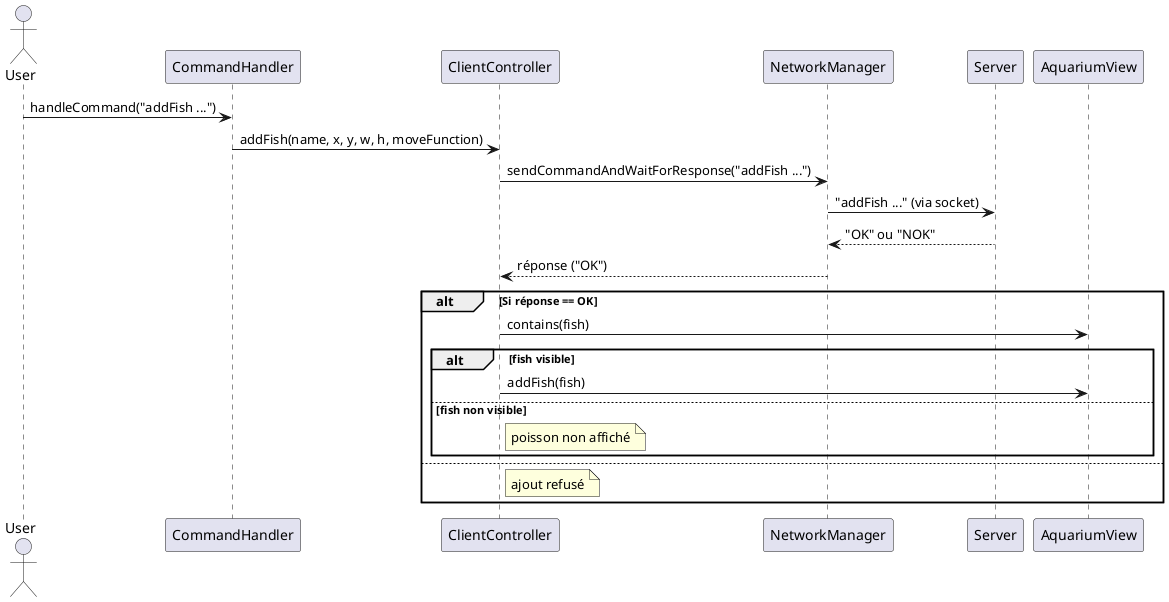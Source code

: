 @startuml addFish_sequence_client

' Diagramme de séquence : traitement de la commande "addFish"
' Ce diagramme montre comment une commande "addFish" saisie par l'utilisateur
' est traitée en chaîne par les différentes classes de l'application

actor User

' L'utilisateur tape une commande dans le terminal
User -> CommandHandler : handleCommand("addFish ...")
' -> Le CommandHandler analyse la commande textuelle

' Le CommandHandler délègue l'action à ClientController
CommandHandler -> ClientController : addFish(name, x, y, w, h, moveFunction)
' -> Le contrôleur crée un objet Fish avec les paramètres
' -> Il prépare et envoie la commande réseau vers le serveur

' Envoie de la commande au serveur via NetworkManager
ClientController -> NetworkManager : sendCommandAndWaitForResponse("addFish ...")
NetworkManager -> Server : "addFish ..." (via socket)
' -> Le message "addFish ..." est transmis en texte au serveur

' Le serveur répond (ex: "OK" ou "NOK")
Server --> NetworkManager : "OK" ou "NOK"
NetworkManager --> ClientController : réponse ("OK")

' On vérifie si la réponse est positive
alt Si réponse == OK
    ' Vérifie si le poisson est dans la zone visible de l'aquarium
    ClientController -> AquariumView : contains(fish)

    alt fish visible
        ' Si visible : le poisson est ajouté à l'interface graphique
        ClientController -> AquariumView : addFish(fish)
    else fish non visible
        ' Sinon on affiche un message mais on ne l’ajoute pas à la vue
        note right of ClientController : poisson non affiché
    end

else
    ' Si le serveur refuse l’ajout
    note right of ClientController : ajout refusé
end

@enduml
